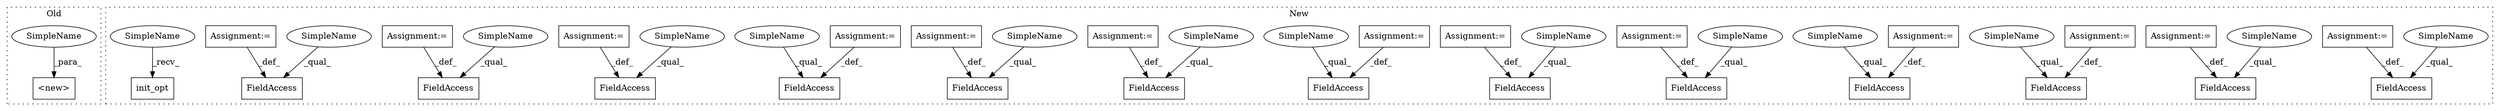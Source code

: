 digraph G {
subgraph cluster0 {
1 [label="<new>" a="46" s="1491,1506" l="6,2" shape="box"];
29 [label="SimpleName" a="42" s="1502" l="4" shape="ellipse"];
label = "Old";
style="dotted";
}
subgraph cluster1 {
2 [label="init_opt" a="32" s="2228" l="10" shape="box"];
3 [label="FieldAccess" a="22" s="1194" l="20" shape="box"];
4 [label="FieldAccess" a="22" s="1236" l="14" shape="box"];
5 [label="FieldAccess" a="22" s="1356" l="16" shape="box"];
6 [label="FieldAccess" a="22" s="2033" l="25" shape="box"];
7 [label="FieldAccess" a="22" s="1389" l="18" shape="box"];
8 [label="FieldAccess" a="22" s="1265" l="14" shape="box"];
9 [label="FieldAccess" a="22" s="1323" l="16" shape="box"];
10 [label="FieldAccess" a="22" s="2182" l="16" shape="box"];
11 [label="FieldAccess" a="22" s="1465" l="19" shape="box"];
12 [label="FieldAccess" a="22" s="1426" l="19" shape="box"];
13 [label="FieldAccess" a="22" s="1294" l="14" shape="box"];
14 [label="FieldAccess" a="22" s="2118" l="16" shape="box"];
15 [label="FieldAccess" a="22" s="1170" l="11" shape="box"];
16 [label="Assignment:=" a="7" s="1250" l="1" shape="box"];
17 [label="Assignment:=" a="7" s="1484" l="1" shape="box"];
18 [label="Assignment:=" a="7" s="1445" l="1" shape="box"];
19 [label="Assignment:=" a="7" s="1372" l="1" shape="box"];
20 [label="Assignment:=" a="7" s="1407" l="1" shape="box"];
21 [label="Assignment:=" a="7" s="1308" l="1" shape="box"];
22 [label="Assignment:=" a="7" s="1181" l="1" shape="box"];
23 [label="Assignment:=" a="7" s="1214" l="1" shape="box"];
24 [label="Assignment:=" a="7" s="2058" l="1" shape="box"];
25 [label="Assignment:=" a="7" s="2134" l="1" shape="box"];
26 [label="Assignment:=" a="7" s="1279" l="1" shape="box"];
27 [label="Assignment:=" a="7" s="2198" l="1" shape="box"];
28 [label="Assignment:=" a="7" s="1339" l="1" shape="box"];
30 [label="SimpleName" a="42" s="1356" l="4" shape="ellipse"];
31 [label="SimpleName" a="42" s="1294" l="4" shape="ellipse"];
32 [label="SimpleName" a="42" s="1194" l="4" shape="ellipse"];
33 [label="SimpleName" a="42" s="1465" l="4" shape="ellipse"];
34 [label="SimpleName" a="42" s="1426" l="4" shape="ellipse"];
35 [label="SimpleName" a="42" s="1170" l="4" shape="ellipse"];
36 [label="SimpleName" a="42" s="2182" l="4" shape="ellipse"];
37 [label="SimpleName" a="42" s="2118" l="4" shape="ellipse"];
38 [label="SimpleName" a="42" s="1323" l="4" shape="ellipse"];
39 [label="SimpleName" a="42" s="1389" l="4" shape="ellipse"];
40 [label="SimpleName" a="42" s="1236" l="4" shape="ellipse"];
41 [label="SimpleName" a="42" s="2223" l="4" shape="ellipse"];
42 [label="SimpleName" a="42" s="2033" l="4" shape="ellipse"];
43 [label="SimpleName" a="42" s="1265" l="4" shape="ellipse"];
label = "New";
style="dotted";
}
16 -> 4 [label="_def_"];
17 -> 11 [label="_def_"];
18 -> 12 [label="_def_"];
19 -> 5 [label="_def_"];
20 -> 7 [label="_def_"];
21 -> 13 [label="_def_"];
22 -> 15 [label="_def_"];
23 -> 3 [label="_def_"];
24 -> 6 [label="_def_"];
25 -> 14 [label="_def_"];
26 -> 8 [label="_def_"];
27 -> 10 [label="_def_"];
28 -> 9 [label="_def_"];
29 -> 1 [label="_para_"];
30 -> 5 [label="_qual_"];
31 -> 13 [label="_qual_"];
32 -> 3 [label="_qual_"];
33 -> 11 [label="_qual_"];
34 -> 12 [label="_qual_"];
35 -> 15 [label="_qual_"];
36 -> 10 [label="_qual_"];
37 -> 14 [label="_qual_"];
38 -> 9 [label="_qual_"];
39 -> 7 [label="_qual_"];
40 -> 4 [label="_qual_"];
41 -> 2 [label="_recv_"];
42 -> 6 [label="_qual_"];
43 -> 8 [label="_qual_"];
}